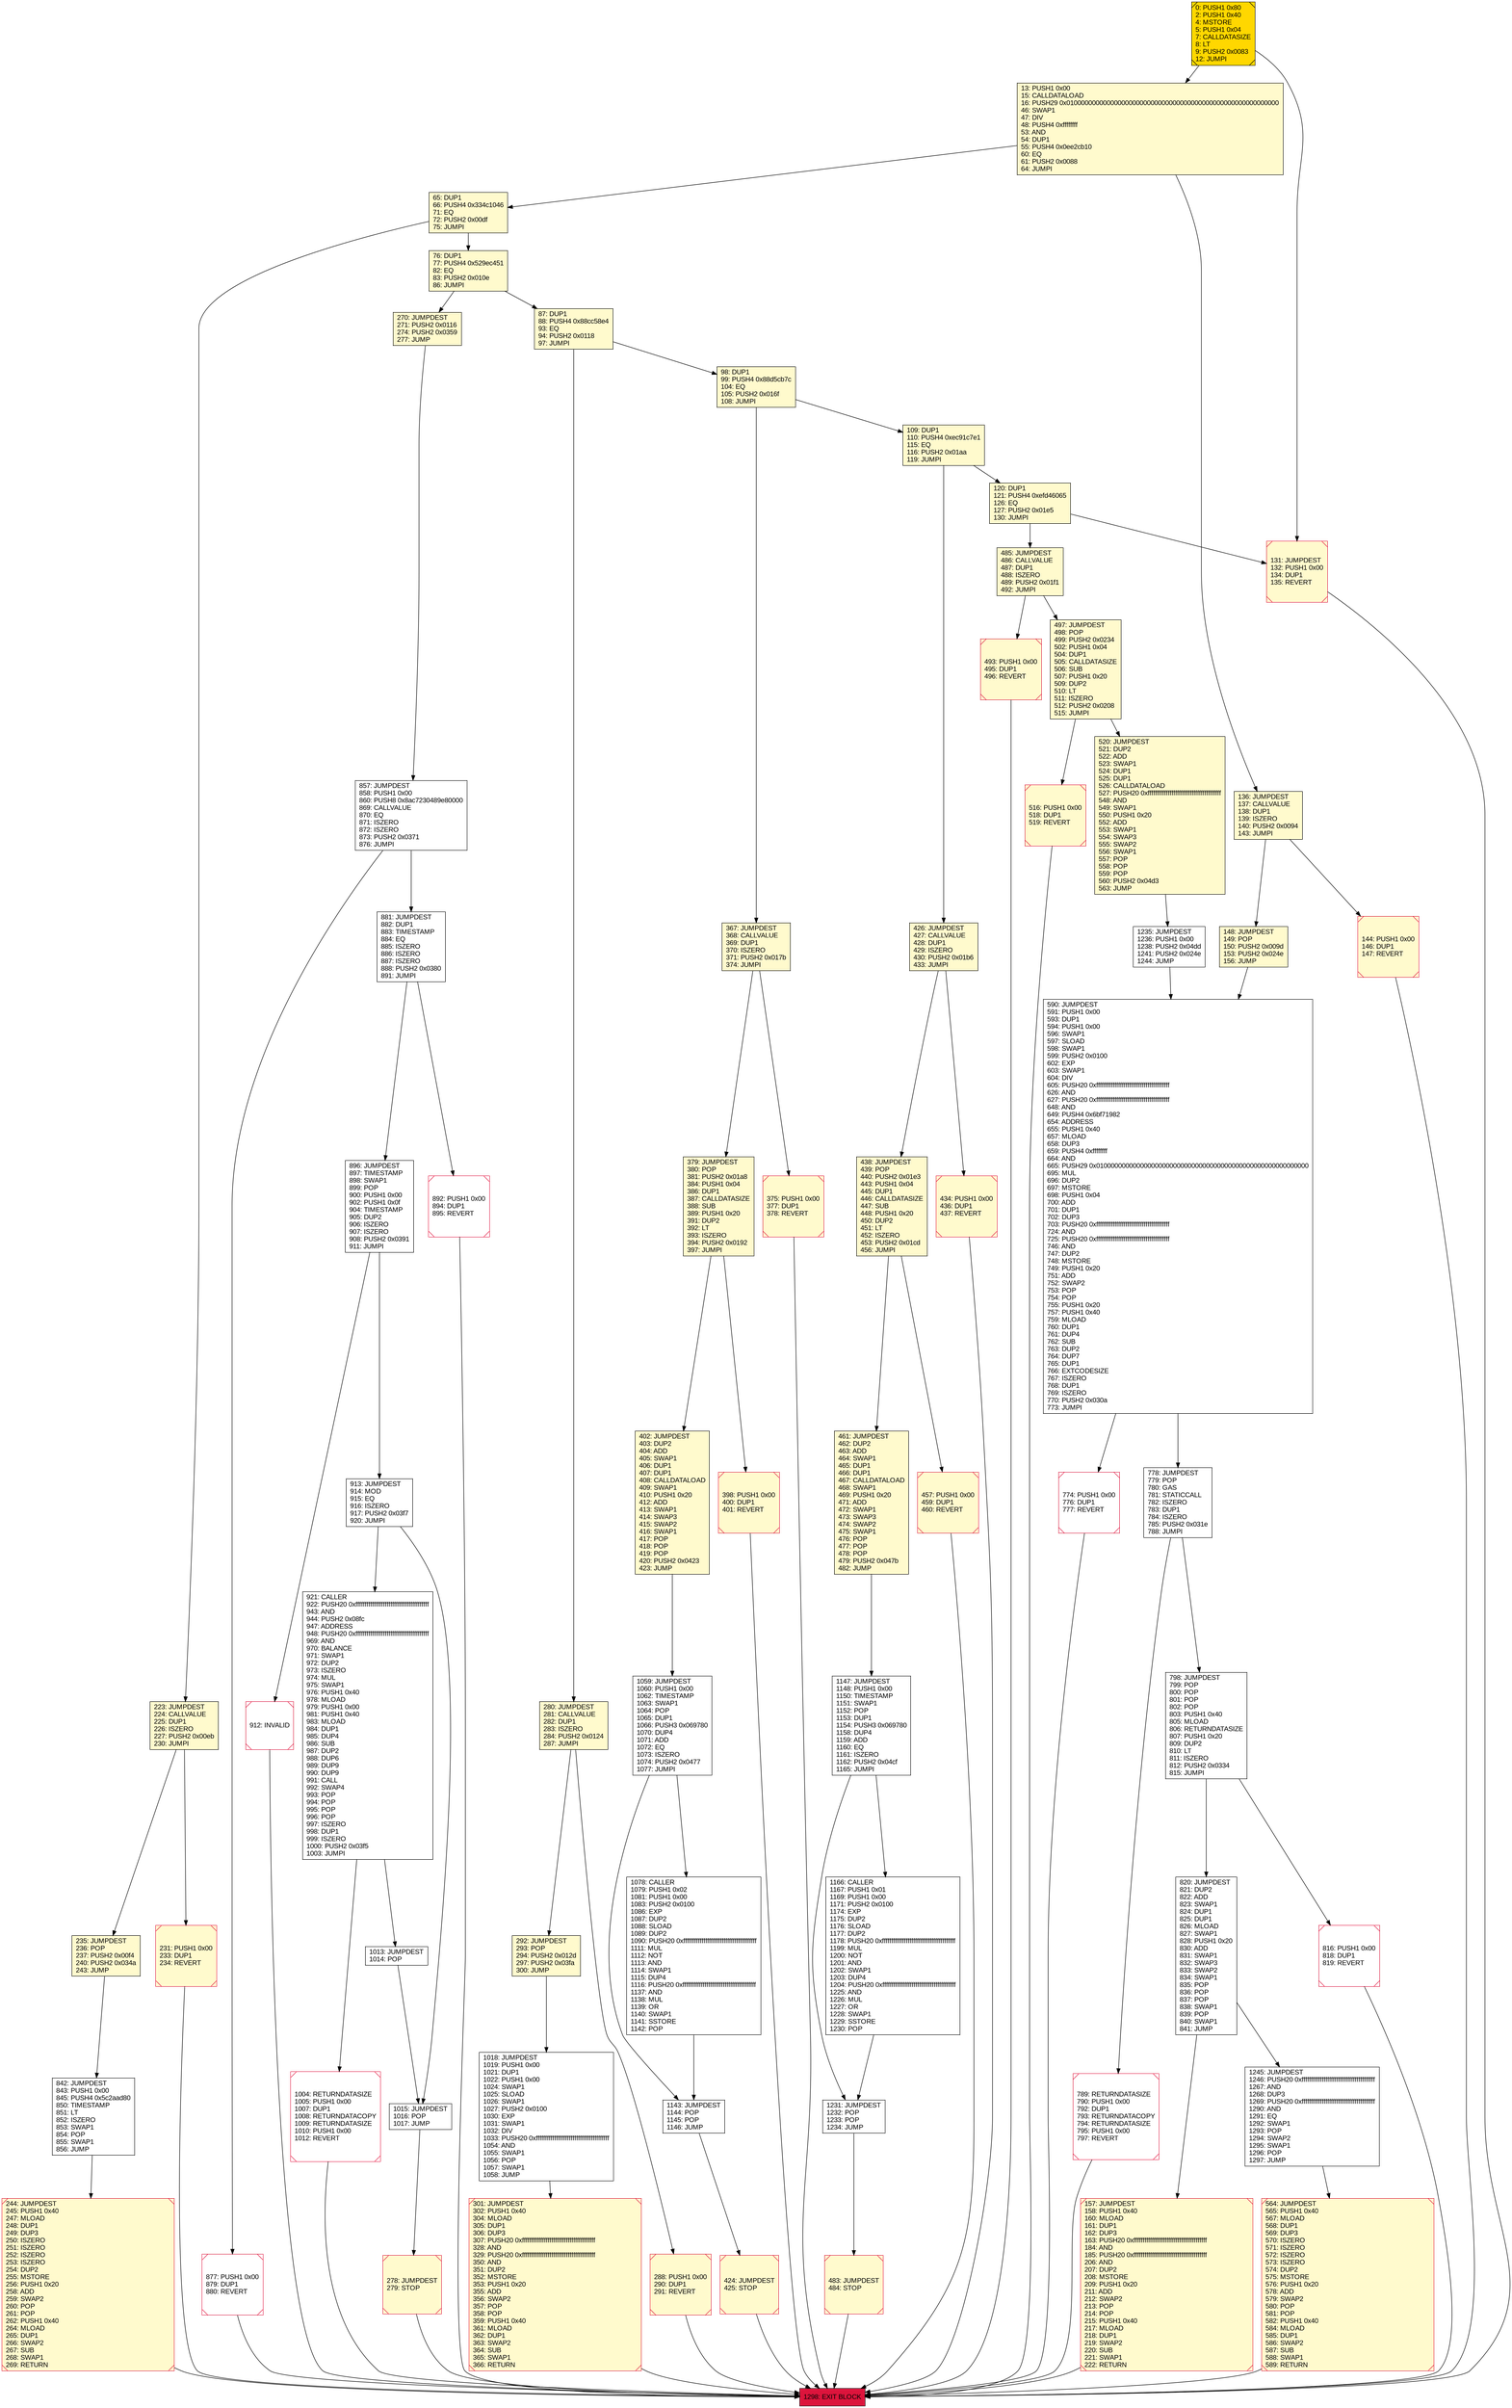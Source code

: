 digraph G {
bgcolor=transparent rankdir=UD;
node [shape=box style=filled color=black fillcolor=white fontname=arial fontcolor=black];
98 [label="98: DUP1\l99: PUSH4 0x88d5cb7c\l104: EQ\l105: PUSH2 0x016f\l108: JUMPI\l" fillcolor=lemonchiffon ];
288 [label="288: PUSH1 0x00\l290: DUP1\l291: REVERT\l" fillcolor=lemonchiffon shape=Msquare color=crimson ];
278 [label="278: JUMPDEST\l279: STOP\l" fillcolor=lemonchiffon shape=Msquare color=crimson ];
896 [label="896: JUMPDEST\l897: TIMESTAMP\l898: SWAP1\l899: POP\l900: PUSH1 0x00\l902: PUSH1 0x0f\l904: TIMESTAMP\l905: DUP2\l906: ISZERO\l907: ISZERO\l908: PUSH2 0x0391\l911: JUMPI\l" ];
1231 [label="1231: JUMPDEST\l1232: POP\l1233: POP\l1234: JUMP\l" ];
131 [label="131: JUMPDEST\l132: PUSH1 0x00\l134: DUP1\l135: REVERT\l" fillcolor=lemonchiffon shape=Msquare color=crimson ];
564 [label="564: JUMPDEST\l565: PUSH1 0x40\l567: MLOAD\l568: DUP1\l569: DUP3\l570: ISZERO\l571: ISZERO\l572: ISZERO\l573: ISZERO\l574: DUP2\l575: MSTORE\l576: PUSH1 0x20\l578: ADD\l579: SWAP2\l580: POP\l581: POP\l582: PUSH1 0x40\l584: MLOAD\l585: DUP1\l586: SWAP2\l587: SUB\l588: SWAP1\l589: RETURN\l" fillcolor=lemonchiffon shape=Msquare color=crimson ];
1147 [label="1147: JUMPDEST\l1148: PUSH1 0x00\l1150: TIMESTAMP\l1151: SWAP1\l1152: POP\l1153: DUP1\l1154: PUSH3 0x069780\l1158: DUP4\l1159: ADD\l1160: EQ\l1161: ISZERO\l1162: PUSH2 0x04cf\l1165: JUMPI\l" ];
1245 [label="1245: JUMPDEST\l1246: PUSH20 0xffffffffffffffffffffffffffffffffffffffff\l1267: AND\l1268: DUP3\l1269: PUSH20 0xffffffffffffffffffffffffffffffffffffffff\l1290: AND\l1291: EQ\l1292: SWAP1\l1293: POP\l1294: SWAP2\l1295: SWAP1\l1296: POP\l1297: JUMP\l" ];
913 [label="913: JUMPDEST\l914: MOD\l915: EQ\l916: ISZERO\l917: PUSH2 0x03f7\l920: JUMPI\l" ];
789 [label="789: RETURNDATASIZE\l790: PUSH1 0x00\l792: DUP1\l793: RETURNDATACOPY\l794: RETURNDATASIZE\l795: PUSH1 0x00\l797: REVERT\l" shape=Msquare color=crimson ];
1059 [label="1059: JUMPDEST\l1060: PUSH1 0x00\l1062: TIMESTAMP\l1063: SWAP1\l1064: POP\l1065: DUP1\l1066: PUSH3 0x069780\l1070: DUP4\l1071: ADD\l1072: EQ\l1073: ISZERO\l1074: PUSH2 0x0477\l1077: JUMPI\l" ];
1166 [label="1166: CALLER\l1167: PUSH1 0x01\l1169: PUSH1 0x00\l1171: PUSH2 0x0100\l1174: EXP\l1175: DUP2\l1176: SLOAD\l1177: DUP2\l1178: PUSH20 0xffffffffffffffffffffffffffffffffffffffff\l1199: MUL\l1200: NOT\l1201: AND\l1202: SWAP1\l1203: DUP4\l1204: PUSH20 0xffffffffffffffffffffffffffffffffffffffff\l1225: AND\l1226: MUL\l1227: OR\l1228: SWAP1\l1229: SSTORE\l1230: POP\l" ];
13 [label="13: PUSH1 0x00\l15: CALLDATALOAD\l16: PUSH29 0x0100000000000000000000000000000000000000000000000000000000\l46: SWAP1\l47: DIV\l48: PUSH4 0xffffffff\l53: AND\l54: DUP1\l55: PUSH4 0x0ee2cb10\l60: EQ\l61: PUSH2 0x0088\l64: JUMPI\l" fillcolor=lemonchiffon ];
816 [label="816: PUSH1 0x00\l818: DUP1\l819: REVERT\l" shape=Msquare color=crimson ];
1298 [label="1298: EXIT BLOCK\l" fillcolor=crimson ];
109 [label="109: DUP1\l110: PUSH4 0xec91c7e1\l115: EQ\l116: PUSH2 0x01aa\l119: JUMPI\l" fillcolor=lemonchiffon ];
434 [label="434: PUSH1 0x00\l436: DUP1\l437: REVERT\l" fillcolor=lemonchiffon shape=Msquare color=crimson ];
223 [label="223: JUMPDEST\l224: CALLVALUE\l225: DUP1\l226: ISZERO\l227: PUSH2 0x00eb\l230: JUMPI\l" fillcolor=lemonchiffon ];
292 [label="292: JUMPDEST\l293: POP\l294: PUSH2 0x012d\l297: PUSH2 0x03fa\l300: JUMP\l" fillcolor=lemonchiffon ];
402 [label="402: JUMPDEST\l403: DUP2\l404: ADD\l405: SWAP1\l406: DUP1\l407: DUP1\l408: CALLDATALOAD\l409: SWAP1\l410: PUSH1 0x20\l412: ADD\l413: SWAP1\l414: SWAP3\l415: SWAP2\l416: SWAP1\l417: POP\l418: POP\l419: POP\l420: PUSH2 0x0423\l423: JUMP\l" fillcolor=lemonchiffon ];
520 [label="520: JUMPDEST\l521: DUP2\l522: ADD\l523: SWAP1\l524: DUP1\l525: DUP1\l526: CALLDATALOAD\l527: PUSH20 0xffffffffffffffffffffffffffffffffffffffff\l548: AND\l549: SWAP1\l550: PUSH1 0x20\l552: ADD\l553: SWAP1\l554: SWAP3\l555: SWAP2\l556: SWAP1\l557: POP\l558: POP\l559: POP\l560: PUSH2 0x04d3\l563: JUMP\l" fillcolor=lemonchiffon ];
438 [label="438: JUMPDEST\l439: POP\l440: PUSH2 0x01e3\l443: PUSH1 0x04\l445: DUP1\l446: CALLDATASIZE\l447: SUB\l448: PUSH1 0x20\l450: DUP2\l451: LT\l452: ISZERO\l453: PUSH2 0x01cd\l456: JUMPI\l" fillcolor=lemonchiffon ];
0 [label="0: PUSH1 0x80\l2: PUSH1 0x40\l4: MSTORE\l5: PUSH1 0x04\l7: CALLDATASIZE\l8: LT\l9: PUSH2 0x0083\l12: JUMPI\l" fillcolor=lemonchiffon shape=Msquare fillcolor=gold ];
516 [label="516: PUSH1 0x00\l518: DUP1\l519: REVERT\l" fillcolor=lemonchiffon shape=Msquare color=crimson ];
136 [label="136: JUMPDEST\l137: CALLVALUE\l138: DUP1\l139: ISZERO\l140: PUSH2 0x0094\l143: JUMPI\l" fillcolor=lemonchiffon ];
367 [label="367: JUMPDEST\l368: CALLVALUE\l369: DUP1\l370: ISZERO\l371: PUSH2 0x017b\l374: JUMPI\l" fillcolor=lemonchiffon ];
774 [label="774: PUSH1 0x00\l776: DUP1\l777: REVERT\l" shape=Msquare color=crimson ];
148 [label="148: JUMPDEST\l149: POP\l150: PUSH2 0x009d\l153: PUSH2 0x024e\l156: JUMP\l" fillcolor=lemonchiffon ];
398 [label="398: PUSH1 0x00\l400: DUP1\l401: REVERT\l" fillcolor=lemonchiffon shape=Msquare color=crimson ];
912 [label="912: INVALID\l" shape=Msquare color=crimson ];
144 [label="144: PUSH1 0x00\l146: DUP1\l147: REVERT\l" fillcolor=lemonchiffon shape=Msquare color=crimson ];
76 [label="76: DUP1\l77: PUSH4 0x529ec451\l82: EQ\l83: PUSH2 0x010e\l86: JUMPI\l" fillcolor=lemonchiffon ];
87 [label="87: DUP1\l88: PUSH4 0x88cc58e4\l93: EQ\l94: PUSH2 0x0118\l97: JUMPI\l" fillcolor=lemonchiffon ];
461 [label="461: JUMPDEST\l462: DUP2\l463: ADD\l464: SWAP1\l465: DUP1\l466: DUP1\l467: CALLDATALOAD\l468: SWAP1\l469: PUSH1 0x20\l471: ADD\l472: SWAP1\l473: SWAP3\l474: SWAP2\l475: SWAP1\l476: POP\l477: POP\l478: POP\l479: PUSH2 0x047b\l482: JUMP\l" fillcolor=lemonchiffon ];
881 [label="881: JUMPDEST\l882: DUP1\l883: TIMESTAMP\l884: EQ\l885: ISZERO\l886: ISZERO\l887: ISZERO\l888: PUSH2 0x0380\l891: JUMPI\l" ];
424 [label="424: JUMPDEST\l425: STOP\l" fillcolor=lemonchiffon shape=Msquare color=crimson ];
1143 [label="1143: JUMPDEST\l1144: POP\l1145: POP\l1146: JUMP\l" ];
921 [label="921: CALLER\l922: PUSH20 0xffffffffffffffffffffffffffffffffffffffff\l943: AND\l944: PUSH2 0x08fc\l947: ADDRESS\l948: PUSH20 0xffffffffffffffffffffffffffffffffffffffff\l969: AND\l970: BALANCE\l971: SWAP1\l972: DUP2\l973: ISZERO\l974: MUL\l975: SWAP1\l976: PUSH1 0x40\l978: MLOAD\l979: PUSH1 0x00\l981: PUSH1 0x40\l983: MLOAD\l984: DUP1\l985: DUP4\l986: SUB\l987: DUP2\l988: DUP6\l989: DUP9\l990: DUP9\l991: CALL\l992: SWAP4\l993: POP\l994: POP\l995: POP\l996: POP\l997: ISZERO\l998: DUP1\l999: ISZERO\l1000: PUSH2 0x03f5\l1003: JUMPI\l" ];
235 [label="235: JUMPDEST\l236: POP\l237: PUSH2 0x00f4\l240: PUSH2 0x034a\l243: JUMP\l" fillcolor=lemonchiffon ];
857 [label="857: JUMPDEST\l858: PUSH1 0x00\l860: PUSH8 0x8ac7230489e80000\l869: CALLVALUE\l870: EQ\l871: ISZERO\l872: ISZERO\l873: PUSH2 0x0371\l876: JUMPI\l" ];
1078 [label="1078: CALLER\l1079: PUSH1 0x02\l1081: PUSH1 0x00\l1083: PUSH2 0x0100\l1086: EXP\l1087: DUP2\l1088: SLOAD\l1089: DUP2\l1090: PUSH20 0xffffffffffffffffffffffffffffffffffffffff\l1111: MUL\l1112: NOT\l1113: AND\l1114: SWAP1\l1115: DUP4\l1116: PUSH20 0xffffffffffffffffffffffffffffffffffffffff\l1137: AND\l1138: MUL\l1139: OR\l1140: SWAP1\l1141: SSTORE\l1142: POP\l" ];
1013 [label="1013: JUMPDEST\l1014: POP\l" ];
485 [label="485: JUMPDEST\l486: CALLVALUE\l487: DUP1\l488: ISZERO\l489: PUSH2 0x01f1\l492: JUMPI\l" fillcolor=lemonchiffon ];
231 [label="231: PUSH1 0x00\l233: DUP1\l234: REVERT\l" fillcolor=lemonchiffon shape=Msquare color=crimson ];
778 [label="778: JUMPDEST\l779: POP\l780: GAS\l781: STATICCALL\l782: ISZERO\l783: DUP1\l784: ISZERO\l785: PUSH2 0x031e\l788: JUMPI\l" ];
798 [label="798: JUMPDEST\l799: POP\l800: POP\l801: POP\l802: POP\l803: PUSH1 0x40\l805: MLOAD\l806: RETURNDATASIZE\l807: PUSH1 0x20\l809: DUP2\l810: LT\l811: ISZERO\l812: PUSH2 0x0334\l815: JUMPI\l" ];
244 [label="244: JUMPDEST\l245: PUSH1 0x40\l247: MLOAD\l248: DUP1\l249: DUP3\l250: ISZERO\l251: ISZERO\l252: ISZERO\l253: ISZERO\l254: DUP2\l255: MSTORE\l256: PUSH1 0x20\l258: ADD\l259: SWAP2\l260: POP\l261: POP\l262: PUSH1 0x40\l264: MLOAD\l265: DUP1\l266: SWAP2\l267: SUB\l268: SWAP1\l269: RETURN\l" fillcolor=lemonchiffon shape=Msquare color=crimson ];
280 [label="280: JUMPDEST\l281: CALLVALUE\l282: DUP1\l283: ISZERO\l284: PUSH2 0x0124\l287: JUMPI\l" fillcolor=lemonchiffon ];
493 [label="493: PUSH1 0x00\l495: DUP1\l496: REVERT\l" fillcolor=lemonchiffon shape=Msquare color=crimson ];
820 [label="820: JUMPDEST\l821: DUP2\l822: ADD\l823: SWAP1\l824: DUP1\l825: DUP1\l826: MLOAD\l827: SWAP1\l828: PUSH1 0x20\l830: ADD\l831: SWAP1\l832: SWAP3\l833: SWAP2\l834: SWAP1\l835: POP\l836: POP\l837: POP\l838: SWAP1\l839: POP\l840: SWAP1\l841: JUMP\l" ];
877 [label="877: PUSH1 0x00\l879: DUP1\l880: REVERT\l" shape=Msquare color=crimson ];
157 [label="157: JUMPDEST\l158: PUSH1 0x40\l160: MLOAD\l161: DUP1\l162: DUP3\l163: PUSH20 0xffffffffffffffffffffffffffffffffffffffff\l184: AND\l185: PUSH20 0xffffffffffffffffffffffffffffffffffffffff\l206: AND\l207: DUP2\l208: MSTORE\l209: PUSH1 0x20\l211: ADD\l212: SWAP2\l213: POP\l214: POP\l215: PUSH1 0x40\l217: MLOAD\l218: DUP1\l219: SWAP2\l220: SUB\l221: SWAP1\l222: RETURN\l" fillcolor=lemonchiffon shape=Msquare color=crimson ];
1015 [label="1015: JUMPDEST\l1016: POP\l1017: JUMP\l" ];
590 [label="590: JUMPDEST\l591: PUSH1 0x00\l593: DUP1\l594: PUSH1 0x00\l596: SWAP1\l597: SLOAD\l598: SWAP1\l599: PUSH2 0x0100\l602: EXP\l603: SWAP1\l604: DIV\l605: PUSH20 0xffffffffffffffffffffffffffffffffffffffff\l626: AND\l627: PUSH20 0xffffffffffffffffffffffffffffffffffffffff\l648: AND\l649: PUSH4 0x6bf71982\l654: ADDRESS\l655: PUSH1 0x40\l657: MLOAD\l658: DUP3\l659: PUSH4 0xffffffff\l664: AND\l665: PUSH29 0x0100000000000000000000000000000000000000000000000000000000\l695: MUL\l696: DUP2\l697: MSTORE\l698: PUSH1 0x04\l700: ADD\l701: DUP1\l702: DUP3\l703: PUSH20 0xffffffffffffffffffffffffffffffffffffffff\l724: AND\l725: PUSH20 0xffffffffffffffffffffffffffffffffffffffff\l746: AND\l747: DUP2\l748: MSTORE\l749: PUSH1 0x20\l751: ADD\l752: SWAP2\l753: POP\l754: POP\l755: PUSH1 0x20\l757: PUSH1 0x40\l759: MLOAD\l760: DUP1\l761: DUP4\l762: SUB\l763: DUP2\l764: DUP7\l765: DUP1\l766: EXTCODESIZE\l767: ISZERO\l768: DUP1\l769: ISZERO\l770: PUSH2 0x030a\l773: JUMPI\l" ];
375 [label="375: PUSH1 0x00\l377: DUP1\l378: REVERT\l" fillcolor=lemonchiffon shape=Msquare color=crimson ];
426 [label="426: JUMPDEST\l427: CALLVALUE\l428: DUP1\l429: ISZERO\l430: PUSH2 0x01b6\l433: JUMPI\l" fillcolor=lemonchiffon ];
842 [label="842: JUMPDEST\l843: PUSH1 0x00\l845: PUSH4 0x5c2aad80\l850: TIMESTAMP\l851: LT\l852: ISZERO\l853: SWAP1\l854: POP\l855: SWAP1\l856: JUMP\l" ];
892 [label="892: PUSH1 0x00\l894: DUP1\l895: REVERT\l" shape=Msquare color=crimson ];
65 [label="65: DUP1\l66: PUSH4 0x334c1046\l71: EQ\l72: PUSH2 0x00df\l75: JUMPI\l" fillcolor=lemonchiffon ];
379 [label="379: JUMPDEST\l380: POP\l381: PUSH2 0x01a8\l384: PUSH1 0x04\l386: DUP1\l387: CALLDATASIZE\l388: SUB\l389: PUSH1 0x20\l391: DUP2\l392: LT\l393: ISZERO\l394: PUSH2 0x0192\l397: JUMPI\l" fillcolor=lemonchiffon ];
497 [label="497: JUMPDEST\l498: POP\l499: PUSH2 0x0234\l502: PUSH1 0x04\l504: DUP1\l505: CALLDATASIZE\l506: SUB\l507: PUSH1 0x20\l509: DUP2\l510: LT\l511: ISZERO\l512: PUSH2 0x0208\l515: JUMPI\l" fillcolor=lemonchiffon ];
457 [label="457: PUSH1 0x00\l459: DUP1\l460: REVERT\l" fillcolor=lemonchiffon shape=Msquare color=crimson ];
1018 [label="1018: JUMPDEST\l1019: PUSH1 0x00\l1021: DUP1\l1022: PUSH1 0x00\l1024: SWAP1\l1025: SLOAD\l1026: SWAP1\l1027: PUSH2 0x0100\l1030: EXP\l1031: SWAP1\l1032: DIV\l1033: PUSH20 0xffffffffffffffffffffffffffffffffffffffff\l1054: AND\l1055: SWAP1\l1056: POP\l1057: SWAP1\l1058: JUMP\l" ];
120 [label="120: DUP1\l121: PUSH4 0xefd46065\l126: EQ\l127: PUSH2 0x01e5\l130: JUMPI\l" fillcolor=lemonchiffon ];
1235 [label="1235: JUMPDEST\l1236: PUSH1 0x00\l1238: PUSH2 0x04dd\l1241: PUSH2 0x024e\l1244: JUMP\l" ];
483 [label="483: JUMPDEST\l484: STOP\l" fillcolor=lemonchiffon shape=Msquare color=crimson ];
1004 [label="1004: RETURNDATASIZE\l1005: PUSH1 0x00\l1007: DUP1\l1008: RETURNDATACOPY\l1009: RETURNDATASIZE\l1010: PUSH1 0x00\l1012: REVERT\l" shape=Msquare color=crimson ];
270 [label="270: JUMPDEST\l271: PUSH2 0x0116\l274: PUSH2 0x0359\l277: JUMP\l" fillcolor=lemonchiffon ];
301 [label="301: JUMPDEST\l302: PUSH1 0x40\l304: MLOAD\l305: DUP1\l306: DUP3\l307: PUSH20 0xffffffffffffffffffffffffffffffffffffffff\l328: AND\l329: PUSH20 0xffffffffffffffffffffffffffffffffffffffff\l350: AND\l351: DUP2\l352: MSTORE\l353: PUSH1 0x20\l355: ADD\l356: SWAP2\l357: POP\l358: POP\l359: PUSH1 0x40\l361: MLOAD\l362: DUP1\l363: SWAP2\l364: SUB\l365: SWAP1\l366: RETURN\l" fillcolor=lemonchiffon shape=Msquare color=crimson ];
1143 -> 424;
434 -> 1298;
1245 -> 564;
820 -> 157;
1166 -> 1231;
1018 -> 301;
1013 -> 1015;
438 -> 461;
842 -> 244;
136 -> 144;
564 -> 1298;
789 -> 1298;
485 -> 497;
0 -> 131;
144 -> 1298;
98 -> 367;
223 -> 235;
1235 -> 590;
896 -> 912;
424 -> 1298;
0 -> 13;
913 -> 921;
270 -> 857;
398 -> 1298;
912 -> 1298;
461 -> 1147;
367 -> 379;
497 -> 516;
438 -> 457;
921 -> 1004;
109 -> 426;
426 -> 434;
520 -> 1235;
280 -> 292;
1015 -> 278;
231 -> 1298;
913 -> 1015;
493 -> 1298;
223 -> 231;
483 -> 1298;
881 -> 892;
301 -> 1298;
367 -> 375;
292 -> 1018;
921 -> 1013;
426 -> 438;
457 -> 1298;
109 -> 120;
87 -> 280;
1078 -> 1143;
65 -> 223;
778 -> 798;
76 -> 87;
816 -> 1298;
1147 -> 1166;
896 -> 913;
136 -> 148;
485 -> 493;
798 -> 820;
857 -> 877;
1147 -> 1231;
278 -> 1298;
590 -> 778;
98 -> 109;
402 -> 1059;
288 -> 1298;
131 -> 1298;
120 -> 485;
1059 -> 1143;
774 -> 1298;
881 -> 896;
87 -> 98;
13 -> 136;
516 -> 1298;
375 -> 1298;
820 -> 1245;
497 -> 520;
76 -> 270;
379 -> 398;
778 -> 789;
280 -> 288;
1059 -> 1078;
892 -> 1298;
65 -> 76;
798 -> 816;
244 -> 1298;
157 -> 1298;
877 -> 1298;
235 -> 842;
1004 -> 1298;
120 -> 131;
590 -> 774;
1231 -> 483;
13 -> 65;
857 -> 881;
148 -> 590;
379 -> 402;
}